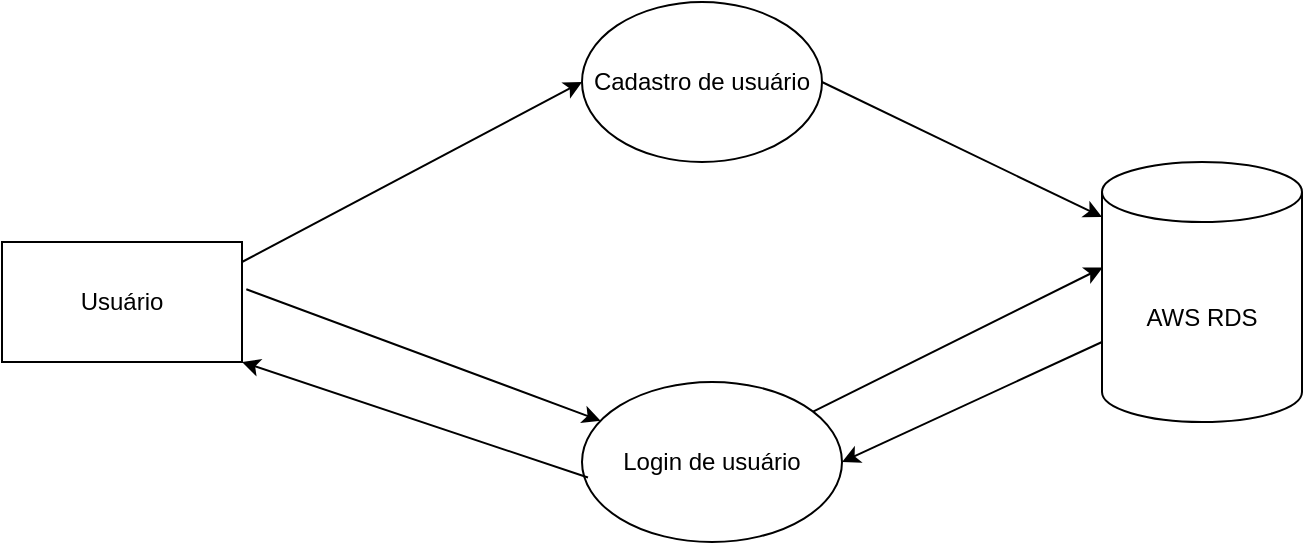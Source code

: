 <mxfile version="28.2.2">
  <diagram name="Página-1" id="Nj7UXfr_vzcdO80FoFhz">
    <mxGraphModel dx="974" dy="395" grid="1" gridSize="10" guides="1" tooltips="1" connect="1" arrows="1" fold="1" page="1" pageScale="1" pageWidth="1169" pageHeight="827" math="0" shadow="0">
      <root>
        <mxCell id="0" />
        <mxCell id="1" parent="0" />
        <mxCell id="mTM9a_iym6ZU5rTM1kM7-1" value="AWS RDS" style="shape=cylinder3;whiteSpace=wrap;html=1;boundedLbl=1;backgroundOutline=1;size=15;" vertex="1" parent="1">
          <mxGeometry x="590" y="140" width="100" height="130" as="geometry" />
        </mxCell>
        <mxCell id="mTM9a_iym6ZU5rTM1kM7-2" value="Usuário" style="rounded=0;whiteSpace=wrap;html=1;" vertex="1" parent="1">
          <mxGeometry x="40" y="180" width="120" height="60" as="geometry" />
        </mxCell>
        <mxCell id="mTM9a_iym6ZU5rTM1kM7-3" value="Login de usuário" style="ellipse;whiteSpace=wrap;html=1;" vertex="1" parent="1">
          <mxGeometry x="330" y="250" width="130" height="80" as="geometry" />
        </mxCell>
        <mxCell id="mTM9a_iym6ZU5rTM1kM7-4" value="Cadastro de usuário" style="ellipse;whiteSpace=wrap;html=1;" vertex="1" parent="1">
          <mxGeometry x="330" y="60" width="120" height="80" as="geometry" />
        </mxCell>
        <mxCell id="mTM9a_iym6ZU5rTM1kM7-5" value="" style="endArrow=classic;html=1;rounded=0;entryX=0;entryY=0.5;entryDx=0;entryDy=0;" edge="1" parent="1" target="mTM9a_iym6ZU5rTM1kM7-4">
          <mxGeometry width="50" height="50" relative="1" as="geometry">
            <mxPoint x="160" y="190" as="sourcePoint" />
            <mxPoint x="210" y="140" as="targetPoint" />
          </mxGeometry>
        </mxCell>
        <mxCell id="mTM9a_iym6ZU5rTM1kM7-6" value="" style="endArrow=classic;html=1;rounded=0;entryX=0;entryY=0;entryDx=0;entryDy=27.5;exitX=1;exitY=0.5;exitDx=0;exitDy=0;entryPerimeter=0;" edge="1" parent="1" source="mTM9a_iym6ZU5rTM1kM7-4" target="mTM9a_iym6ZU5rTM1kM7-1">
          <mxGeometry width="50" height="50" relative="1" as="geometry">
            <mxPoint x="350" y="250" as="sourcePoint" />
            <mxPoint x="520" y="160" as="targetPoint" />
          </mxGeometry>
        </mxCell>
        <mxCell id="mTM9a_iym6ZU5rTM1kM7-9" value="" style="endArrow=classic;html=1;rounded=0;exitX=1.018;exitY=0.394;exitDx=0;exitDy=0;exitPerimeter=0;" edge="1" parent="1" source="mTM9a_iym6ZU5rTM1kM7-2" target="mTM9a_iym6ZU5rTM1kM7-3">
          <mxGeometry width="50" height="50" relative="1" as="geometry">
            <mxPoint x="160" y="220" as="sourcePoint" />
            <mxPoint x="210" y="170" as="targetPoint" />
          </mxGeometry>
        </mxCell>
        <mxCell id="mTM9a_iym6ZU5rTM1kM7-11" value="" style="endArrow=classic;html=1;rounded=0;entryX=0.003;entryY=0.406;entryDx=0;entryDy=0;entryPerimeter=0;" edge="1" parent="1" source="mTM9a_iym6ZU5rTM1kM7-3" target="mTM9a_iym6ZU5rTM1kM7-1">
          <mxGeometry width="50" height="50" relative="1" as="geometry">
            <mxPoint x="480" y="260" as="sourcePoint" />
            <mxPoint x="530" y="210" as="targetPoint" />
          </mxGeometry>
        </mxCell>
        <mxCell id="mTM9a_iym6ZU5rTM1kM7-12" value="" style="endArrow=classic;html=1;rounded=0;exitX=0;exitY=0;exitDx=0;exitDy=90;exitPerimeter=0;entryX=1;entryY=0.5;entryDx=0;entryDy=0;" edge="1" parent="1" source="mTM9a_iym6ZU5rTM1kM7-1" target="mTM9a_iym6ZU5rTM1kM7-3">
          <mxGeometry width="50" height="50" relative="1" as="geometry">
            <mxPoint x="520" y="340" as="sourcePoint" />
            <mxPoint x="570" y="290" as="targetPoint" />
          </mxGeometry>
        </mxCell>
        <mxCell id="mTM9a_iym6ZU5rTM1kM7-13" value="" style="endArrow=classic;html=1;rounded=0;exitX=0.023;exitY=0.597;exitDx=0;exitDy=0;exitPerimeter=0;entryX=1;entryY=1;entryDx=0;entryDy=0;" edge="1" parent="1" source="mTM9a_iym6ZU5rTM1kM7-3" target="mTM9a_iym6ZU5rTM1kM7-2">
          <mxGeometry width="50" height="50" relative="1" as="geometry">
            <mxPoint x="170" y="320" as="sourcePoint" />
            <mxPoint x="220" y="270" as="targetPoint" />
          </mxGeometry>
        </mxCell>
      </root>
    </mxGraphModel>
  </diagram>
</mxfile>
